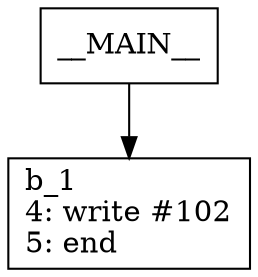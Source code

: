 digraph Computation {
node [shape=box];
__MAIN__ -> b_1;
b_1 [label="b_1\l4: write #102\l5: end\l"]
}